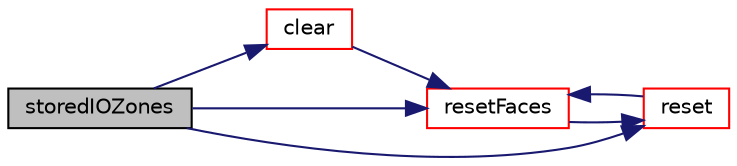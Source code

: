 digraph "storedIOZones"
{
  bgcolor="transparent";
  edge [fontname="Helvetica",fontsize="10",labelfontname="Helvetica",labelfontsize="10"];
  node [fontname="Helvetica",fontsize="10",shape=record];
  rankdir="LR";
  Node1 [label="storedIOZones",height=0.2,width=0.4,color="black", fillcolor="grey75", style="filled", fontcolor="black"];
  Node1 -> Node2 [color="midnightblue",fontsize="10",style="solid",fontname="Helvetica"];
  Node2 [label="clear",height=0.2,width=0.4,color="red",URL="$a01497.html#ac8bb3912a3ce86b15842e79d0b421204",tooltip="Clear primitive data (points, faces and zones) "];
  Node2 -> Node3 [color="midnightblue",fontsize="10",style="solid",fontname="Helvetica"];
  Node3 [label="resetFaces",height=0.2,width=0.4,color="red",URL="$a01497.html#ab6b2f2c32db1610eaab84b8ba453d956",tooltip="Reset primitive data (points, faces and zones) "];
  Node3 -> Node4 [color="midnightblue",fontsize="10",style="solid",fontname="Helvetica"];
  Node4 [label="reset",height=0.2,width=0.4,color="red",URL="$a01497.html#a842a098d8cca88c47805764884aaff61",tooltip="Reset primitive data (points, faces and zones) "];
  Node4 -> Node3 [color="midnightblue",fontsize="10",style="solid",fontname="Helvetica"];
  Node1 -> Node4 [color="midnightblue",fontsize="10",style="solid",fontname="Helvetica"];
  Node1 -> Node3 [color="midnightblue",fontsize="10",style="solid",fontname="Helvetica"];
}
